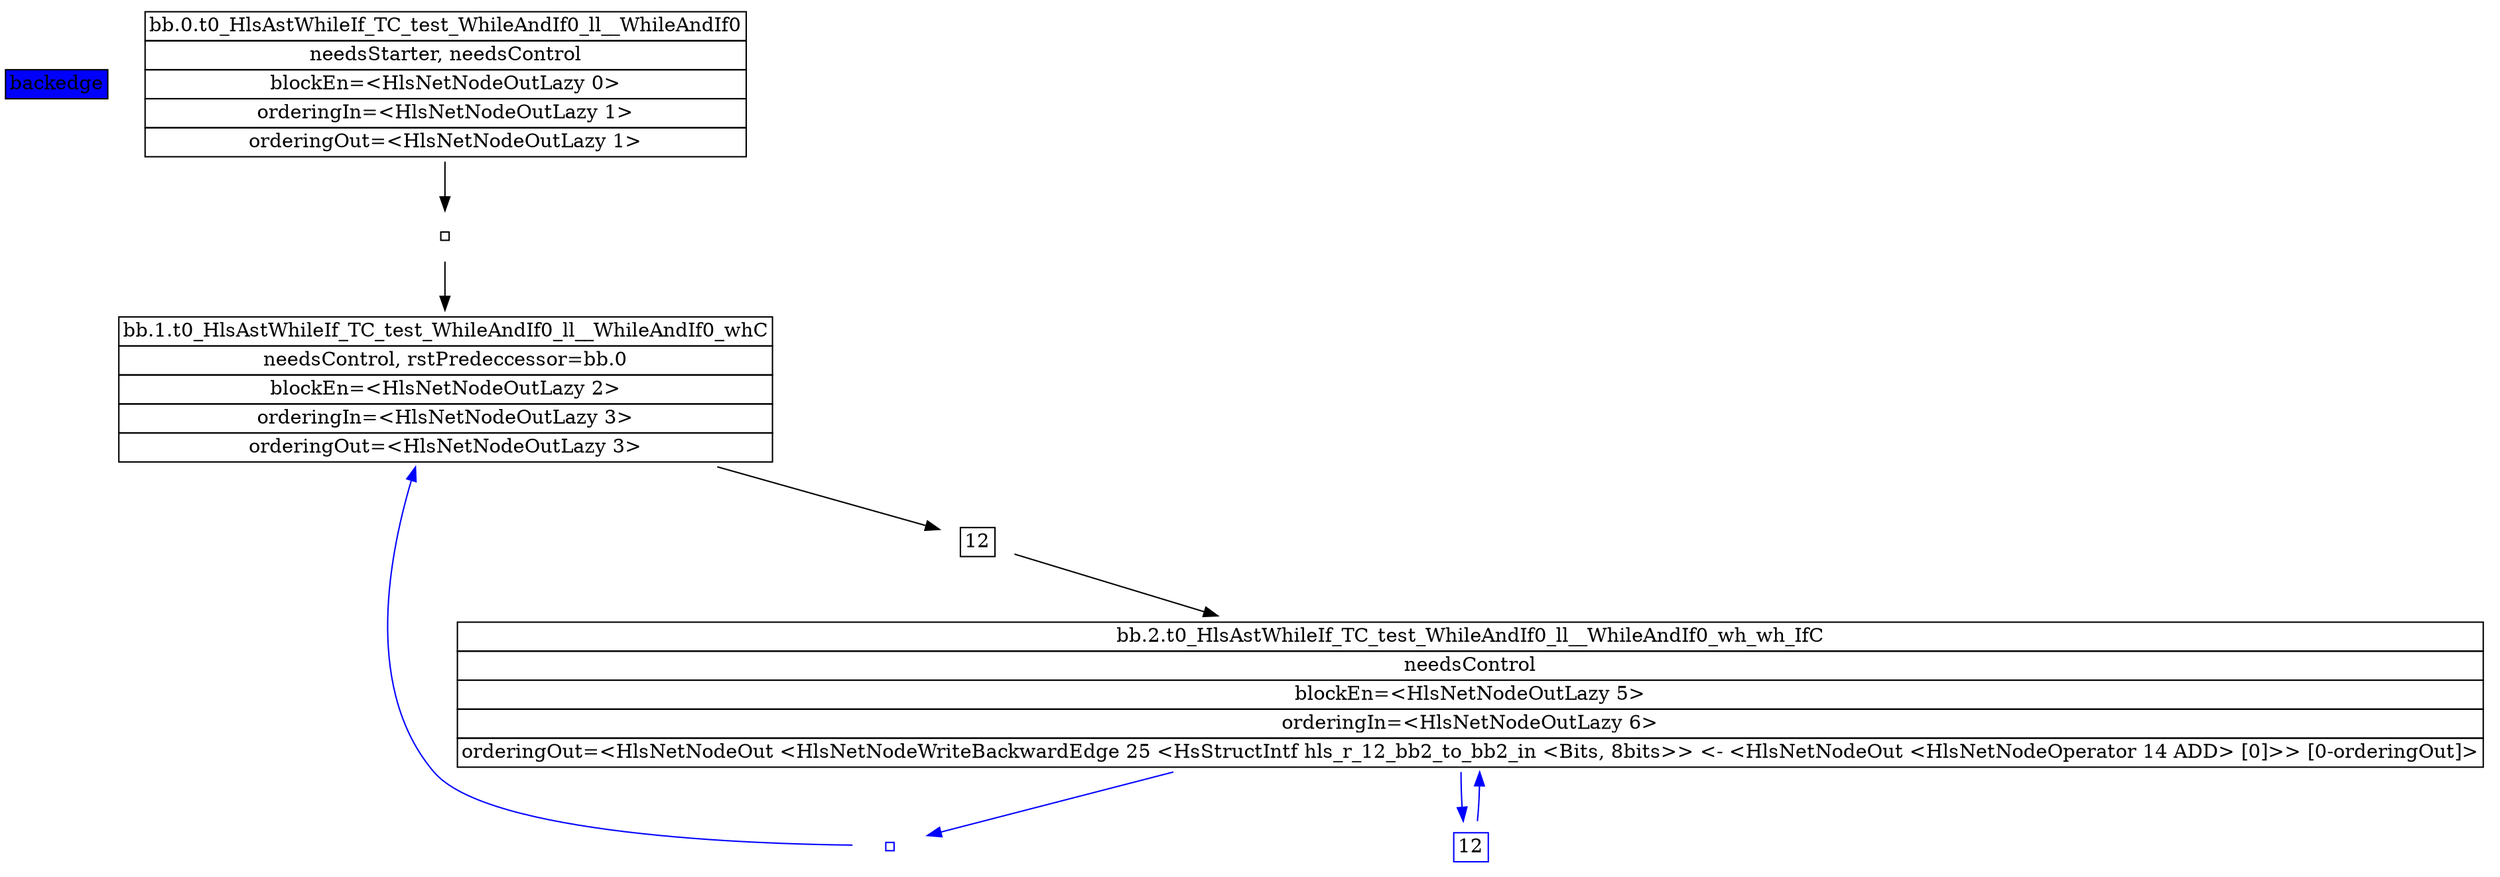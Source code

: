 digraph "t0_HlsAstWhileIf_TC_test_WhileAndIf0_ll__WhileAndIf0" {
legend [label=<
<table border="0" cellborder="1" cellspacing="0">
  <tr><td bgcolor="blue">backedge</td></tr>
</table>>, shape=plain, style=filled];
bb0 [fillcolor=white, label=<
<table border="0" cellborder="1" cellspacing="0">
            <tr><td>bb.0.t0_HlsAstWhileIf_TC_test_WhileAndIf0_ll__WhileAndIf0</td></tr>
            <tr><td>needsStarter, needsControl</td></tr>
            <tr><td>blockEn=&lt;HlsNetNodeOutLazy 0&gt;</td></tr>
            <tr><td>orderingIn=&lt;HlsNetNodeOutLazy 1&gt;</td></tr>
            <tr><td>orderingOut=&lt;HlsNetNodeOutLazy 1&gt;</td></tr>
        </table>
>, shape=plaintext, style=filled];
bb1 [fillcolor=white, label=<
<table border="0" cellborder="1" cellspacing="0">
            <tr><td>bb.1.t0_HlsAstWhileIf_TC_test_WhileAndIf0_ll__WhileAndIf0_whC</td></tr>
            <tr><td>needsControl, rstPredeccessor=bb.0</td></tr>
            <tr><td>blockEn=&lt;HlsNetNodeOutLazy 2&gt;</td></tr>
            <tr><td>orderingIn=&lt;HlsNetNodeOutLazy 3&gt;</td></tr>
            <tr><td>orderingOut=&lt;HlsNetNodeOutLazy 3&gt;</td></tr>
        </table>
>, shape=plaintext, style=filled];
bb2 [fillcolor=white, label=<
<table border="0" cellborder="1" cellspacing="0">
            <tr><td>bb.2.t0_HlsAstWhileIf_TC_test_WhileAndIf0_ll__WhileAndIf0_wh_wh_IfC</td></tr>
            <tr><td>needsControl</td></tr>
            <tr><td>blockEn=&lt;HlsNetNodeOutLazy 5&gt;</td></tr>
            <tr><td>orderingIn=&lt;HlsNetNodeOutLazy 6&gt;</td></tr>
            <tr><td>orderingOut=&lt;HlsNetNodeOut &lt;HlsNetNodeWriteBackwardEdge 25 &lt;HsStructIntf hls_r_12_bb2_to_bb2_in &lt;Bits, 8bits&gt;&gt; &lt;- &lt;HlsNetNodeOut &lt;HlsNetNodeOperator 14 ADD&gt; [0]&gt;&gt; [0-orderingOut]&gt;</td></tr>
        </table>
>, shape=plaintext, style=filled];
e0to1 [fillcolor=white, label=<
<table border="0" cellborder="1" cellspacing="0">
            <tr><td></td></tr>
        </table>
>, shape=plaintext, style=filled];
bb0 -> e0to1;
e0to1 -> bb1;
e1to2 [fillcolor=white, label=<
<table border="0" cellborder="1" cellspacing="0">
            <tr><td>12</td></tr>
        </table>
>, shape=plaintext, style=filled];
bb1 -> e1to2;
e1to2 -> bb2;
e2to1 [color=blue, fillcolor=white, label=<
<table border="0" cellborder="1" cellspacing="0">
            <tr><td></td></tr>
        </table>
>, shape=plaintext, style=filled];
bb2 -> e2to1  [color=blue];
e2to1 -> bb1  [color=blue];
e2to2 [color=blue, fillcolor=white, label=<
<table border="0" cellborder="1" cellspacing="0">
            <tr><td>12</td></tr>
        </table>
>, shape=plaintext, style=filled];
bb2 -> e2to2  [color=blue];
e2to2 -> bb2  [color=blue];
}
